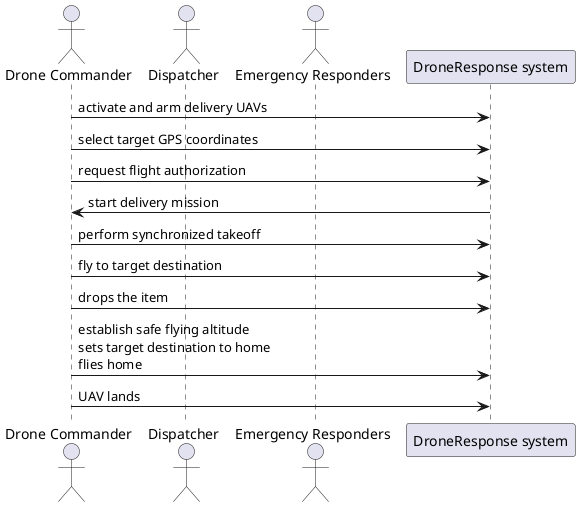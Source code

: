 @startuml "Deliver Item to a Specific Location"

actor "Drone Commander" as DC
actor "Dispatcher" as D
actor "Emergency Responders" as ER
participant "DroneResponse system" as DR

DC -> DR: activate and arm delivery UAVs
DC -> DR: select target GPS coordinates
DC -> DR: request flight authorization
DR -> DC: start delivery mission
DC -> DR: perform synchronized takeoff
DC -> DR: fly to target destination
DC -> DR: drops the item
DC -> DR: establish safe flying altitude\nsets target destination to home\nflies home
DC -> DR: UAV lands

@enduml
